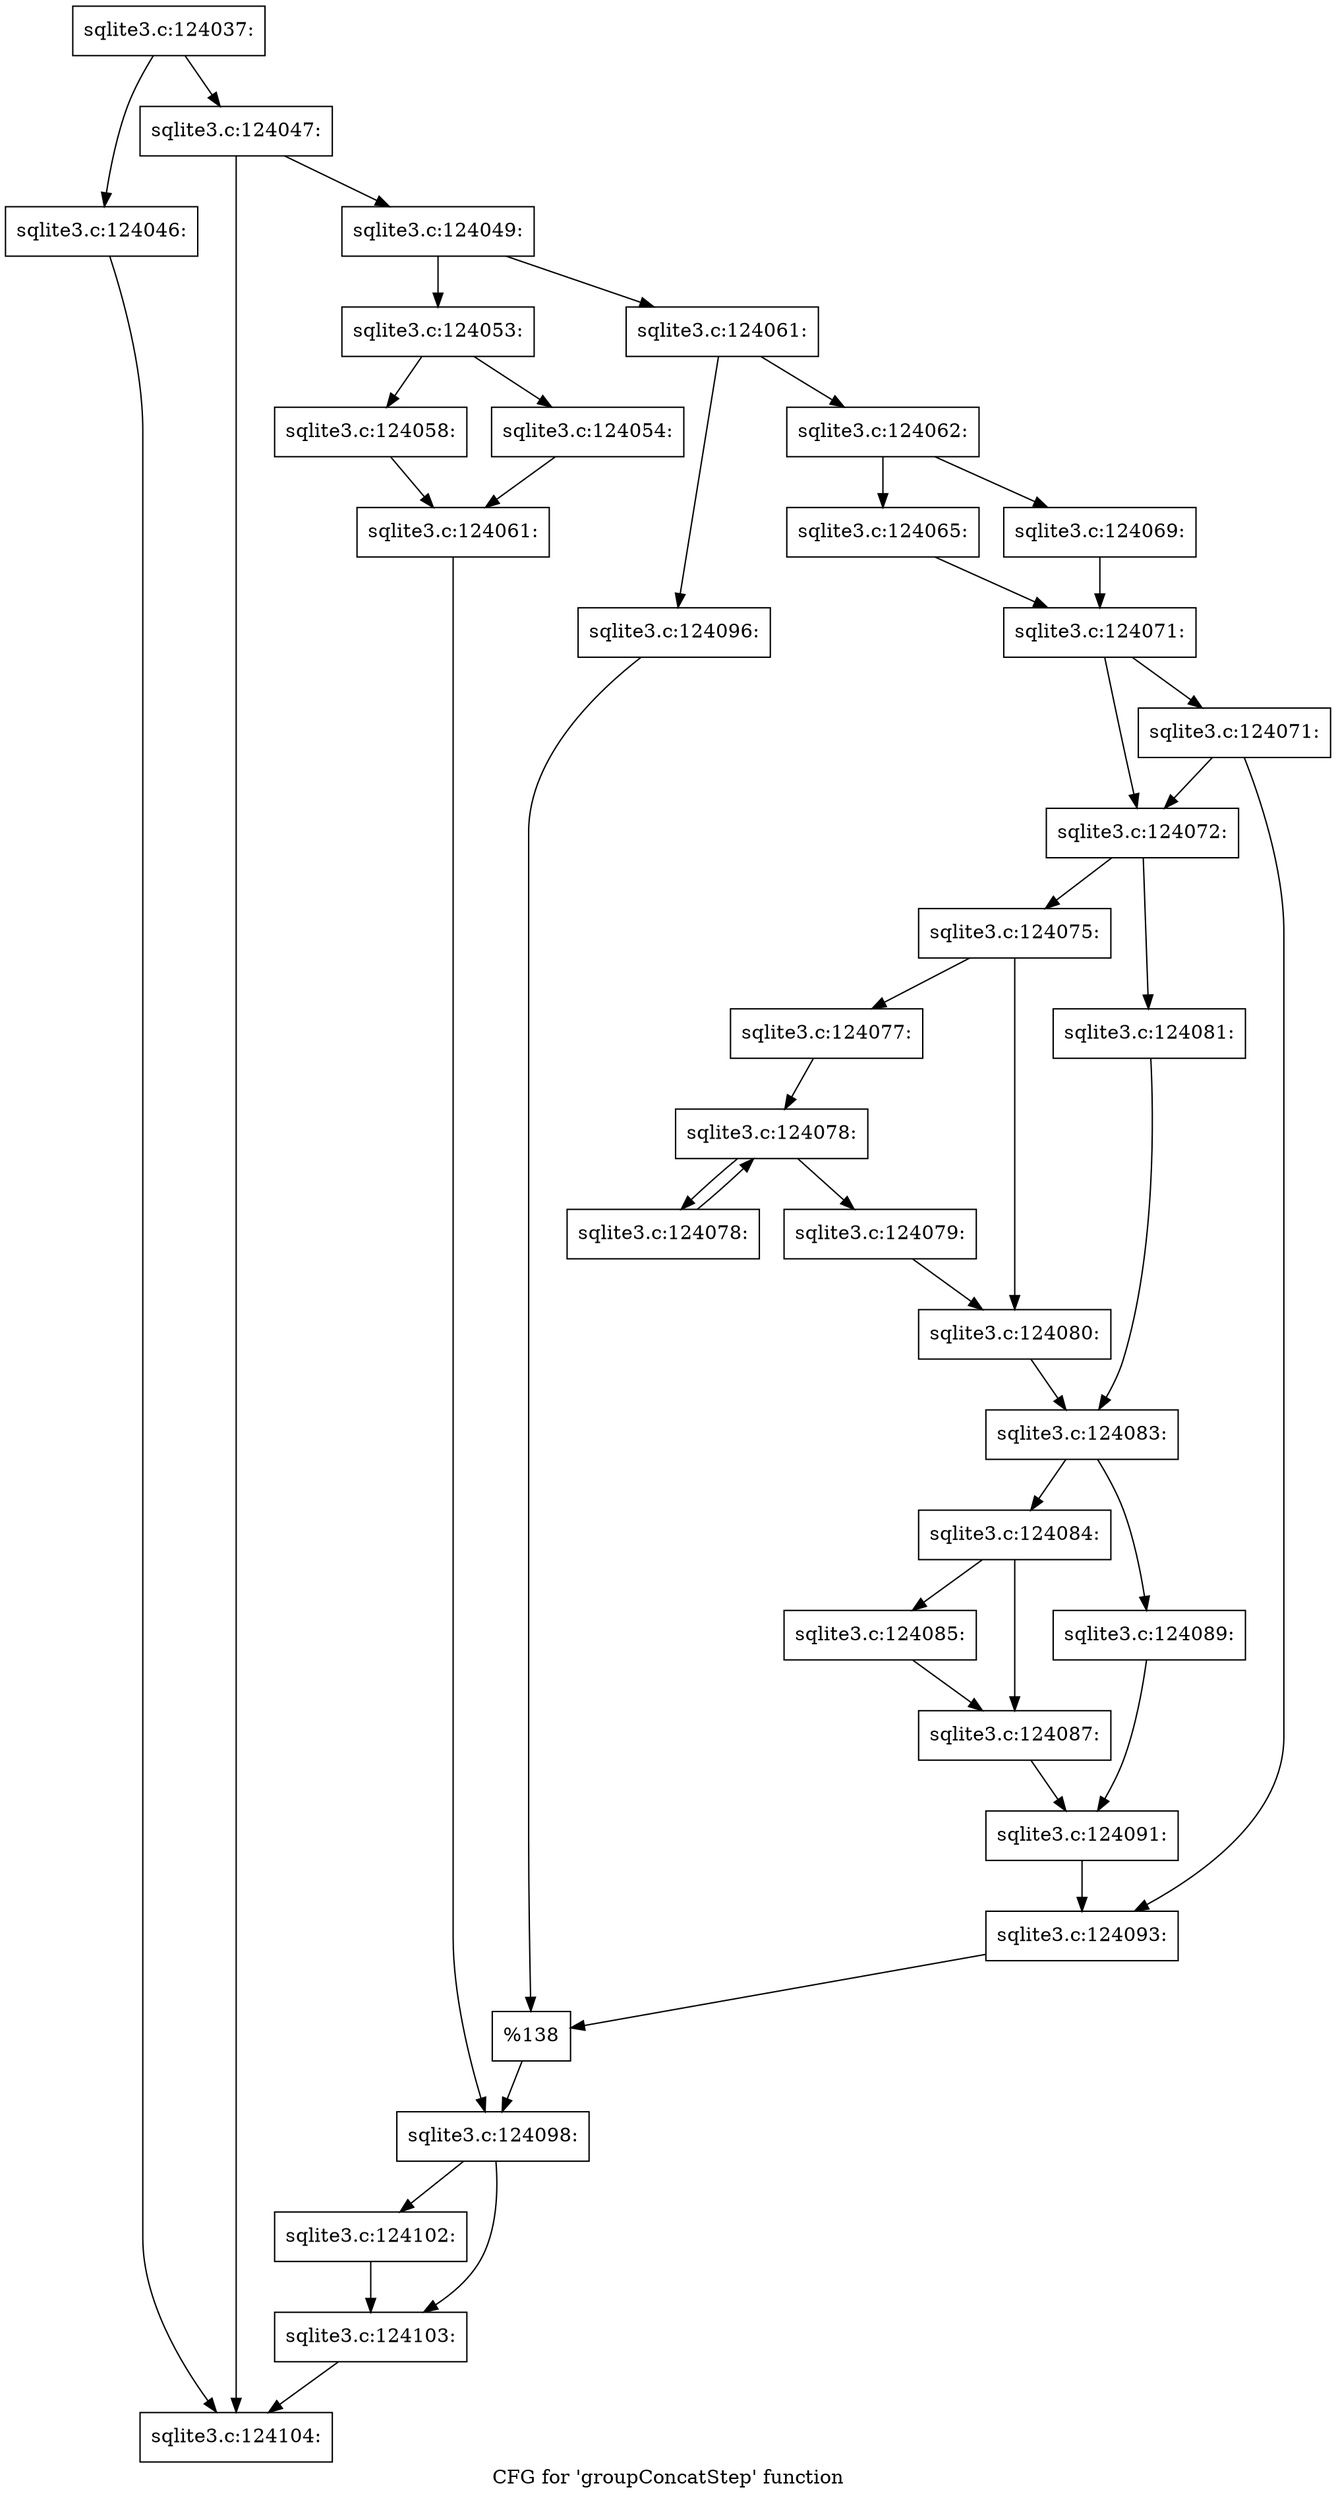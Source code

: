 digraph "CFG for 'groupConcatStep' function" {
	label="CFG for 'groupConcatStep' function";

	Node0x55c0fa5e5fa0 [shape=record,label="{sqlite3.c:124037:}"];
	Node0x55c0fa5e5fa0 -> Node0x55c0fa5e9e50;
	Node0x55c0fa5e5fa0 -> Node0x55c0fa5e9ea0;
	Node0x55c0fa5e9e50 [shape=record,label="{sqlite3.c:124046:}"];
	Node0x55c0fa5e9e50 -> Node0x55c0fa5ea850;
	Node0x55c0fa5e9ea0 [shape=record,label="{sqlite3.c:124047:}"];
	Node0x55c0fa5e9ea0 -> Node0x55c0fa5ea800;
	Node0x55c0fa5e9ea0 -> Node0x55c0fa5ea850;
	Node0x55c0fa5ea800 [shape=record,label="{sqlite3.c:124049:}"];
	Node0x55c0fa5ea800 -> Node0x55c0fa5ebec0;
	Node0x55c0fa5ea800 -> Node0x55c0fa5ebf60;
	Node0x55c0fa5ebec0 [shape=record,label="{sqlite3.c:124053:}"];
	Node0x55c0fa5ebec0 -> Node0x55c0fa5ec410;
	Node0x55c0fa5ebec0 -> Node0x55c0fa5ec370;
	Node0x55c0fa5ec370 [shape=record,label="{sqlite3.c:124054:}"];
	Node0x55c0fa5ec370 -> Node0x55c0fa5ec3c0;
	Node0x55c0fa5ec410 [shape=record,label="{sqlite3.c:124058:}"];
	Node0x55c0fa5ec410 -> Node0x55c0fa5ec3c0;
	Node0x55c0fa5ec3c0 [shape=record,label="{sqlite3.c:124061:}"];
	Node0x55c0fa5ec3c0 -> Node0x55c0fa5ebf10;
	Node0x55c0fa5ebf60 [shape=record,label="{sqlite3.c:124061:}"];
	Node0x55c0fa5ebf60 -> Node0x55c0fa5ed040;
	Node0x55c0fa5ebf60 -> Node0x55c0fa5ecfa0;
	Node0x55c0fa5ecfa0 [shape=record,label="{sqlite3.c:124062:}"];
	Node0x55c0fa5ecfa0 -> Node0x55c0fa5edaf0;
	Node0x55c0fa5ecfa0 -> Node0x55c0fa5edb90;
	Node0x55c0fa5edaf0 [shape=record,label="{sqlite3.c:124065:}"];
	Node0x55c0fa5edaf0 -> Node0x55c0fa5edb40;
	Node0x55c0fa5edb90 [shape=record,label="{sqlite3.c:124069:}"];
	Node0x55c0fa5edb90 -> Node0x55c0fa5edb40;
	Node0x55c0fa5edb40 [shape=record,label="{sqlite3.c:124071:}"];
	Node0x55c0fa5edb40 -> Node0x55c0fa5ee610;
	Node0x55c0fa5edb40 -> Node0x55c0fa5ee6b0;
	Node0x55c0fa5ee6b0 [shape=record,label="{sqlite3.c:124071:}"];
	Node0x55c0fa5ee6b0 -> Node0x55c0fa5ee610;
	Node0x55c0fa5ee6b0 -> Node0x55c0fa5ee660;
	Node0x55c0fa5ee610 [shape=record,label="{sqlite3.c:124072:}"];
	Node0x55c0fa5ee610 -> Node0x55c0fa5ef570;
	Node0x55c0fa5ee610 -> Node0x55c0fa5ef610;
	Node0x55c0fa5ef570 [shape=record,label="{sqlite3.c:124075:}"];
	Node0x55c0fa5ef570 -> Node0x55c0fa5f0090;
	Node0x55c0fa5ef570 -> Node0x55c0fa5f00e0;
	Node0x55c0fa5f0090 [shape=record,label="{sqlite3.c:124077:}"];
	Node0x55c0fa5f0090 -> Node0x55c0fa5f0e00;
	Node0x55c0fa5f0e00 [shape=record,label="{sqlite3.c:124078:}"];
	Node0x55c0fa5f0e00 -> Node0x55c0fa5f1220;
	Node0x55c0fa5f0e00 -> Node0x55c0fa5f0f60;
	Node0x55c0fa5f1220 [shape=record,label="{sqlite3.c:124078:}"];
	Node0x55c0fa5f1220 -> Node0x55c0fa5f0e00;
	Node0x55c0fa5f0f60 [shape=record,label="{sqlite3.c:124079:}"];
	Node0x55c0fa5f0f60 -> Node0x55c0fa5f00e0;
	Node0x55c0fa5f00e0 [shape=record,label="{sqlite3.c:124080:}"];
	Node0x55c0fa5f00e0 -> Node0x55c0fa5ef5c0;
	Node0x55c0fa5ef610 [shape=record,label="{sqlite3.c:124081:}"];
	Node0x55c0fa5ef610 -> Node0x55c0fa5ef5c0;
	Node0x55c0fa5ef5c0 [shape=record,label="{sqlite3.c:124083:}"];
	Node0x55c0fa5ef5c0 -> Node0x55c0fa5f2470;
	Node0x55c0fa5ef5c0 -> Node0x55c0fa5f2510;
	Node0x55c0fa5f2470 [shape=record,label="{sqlite3.c:124084:}"];
	Node0x55c0fa5f2470 -> Node0x55c0fa5f2920;
	Node0x55c0fa5f2470 -> Node0x55c0fa5f2970;
	Node0x55c0fa5f2920 [shape=record,label="{sqlite3.c:124085:}"];
	Node0x55c0fa5f2920 -> Node0x55c0fa5f2970;
	Node0x55c0fa5f2970 [shape=record,label="{sqlite3.c:124087:}"];
	Node0x55c0fa5f2970 -> Node0x55c0fa5f24c0;
	Node0x55c0fa5f2510 [shape=record,label="{sqlite3.c:124089:}"];
	Node0x55c0fa5f2510 -> Node0x55c0fa5f24c0;
	Node0x55c0fa5f24c0 [shape=record,label="{sqlite3.c:124091:}"];
	Node0x55c0fa5f24c0 -> Node0x55c0fa5ee660;
	Node0x55c0fa5ee660 [shape=record,label="{sqlite3.c:124093:}"];
	Node0x55c0fa5ee660 -> Node0x55c0fa5ecff0;
	Node0x55c0fa5ed040 [shape=record,label="{sqlite3.c:124096:}"];
	Node0x55c0fa5ed040 -> Node0x55c0fa5ecff0;
	Node0x55c0fa5ecff0 [shape=record,label="{%138}"];
	Node0x55c0fa5ecff0 -> Node0x55c0fa5ebf10;
	Node0x55c0fa5ebf10 [shape=record,label="{sqlite3.c:124098:}"];
	Node0x55c0fa5ebf10 -> Node0x55c0fa5f5020;
	Node0x55c0fa5ebf10 -> Node0x55c0fa5f5070;
	Node0x55c0fa5f5020 [shape=record,label="{sqlite3.c:124102:}"];
	Node0x55c0fa5f5020 -> Node0x55c0fa5f5070;
	Node0x55c0fa5f5070 [shape=record,label="{sqlite3.c:124103:}"];
	Node0x55c0fa5f5070 -> Node0x55c0fa5ea850;
	Node0x55c0fa5ea850 [shape=record,label="{sqlite3.c:124104:}"];
}
